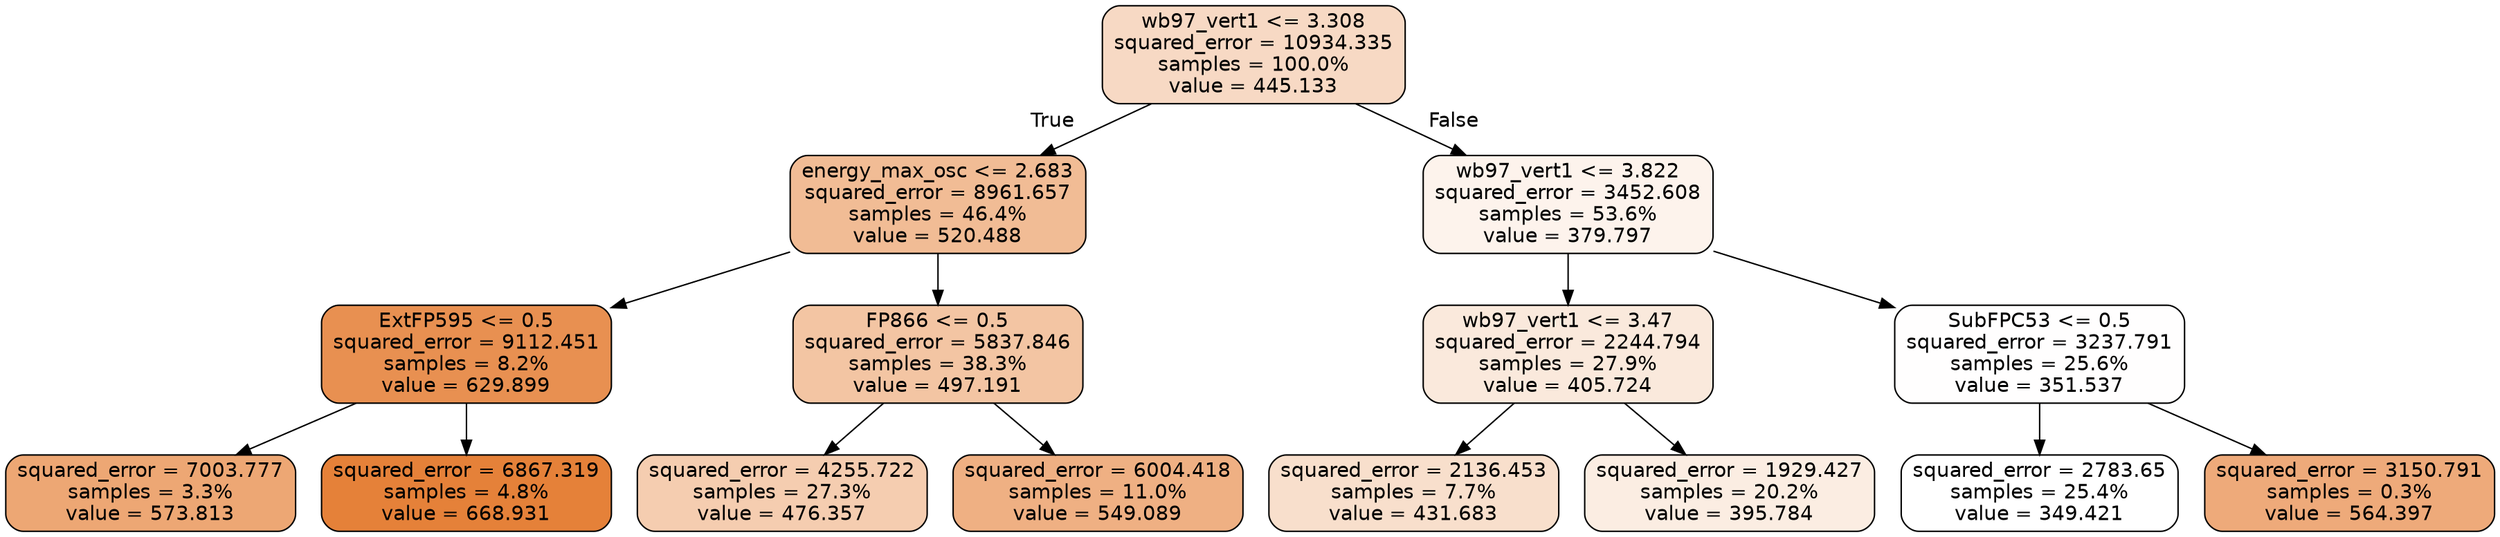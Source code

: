 digraph Tree {
node [shape=box, style="filled, rounded", color="black", fontname="helvetica"] ;
edge [fontname="helvetica"] ;
0 [label="wb97_vert1 <= 3.308\nsquared_error = 10934.335\nsamples = 100.0%\nvalue = 445.133", fillcolor="#f7d9c4"] ;
1 [label="energy_max_osc <= 2.683\nsquared_error = 8961.657\nsamples = 46.4%\nvalue = 520.488", fillcolor="#f1bc95"] ;
0 -> 1 [labeldistance=2.5, labelangle=45, headlabel="True"] ;
2 [label="ExtFP595 <= 0.5\nsquared_error = 9112.451\nsamples = 8.2%\nvalue = 629.899", fillcolor="#e89051"] ;
1 -> 2 ;
3 [label="squared_error = 7003.777\nsamples = 3.3%\nvalue = 573.813", fillcolor="#eda774"] ;
2 -> 3 ;
4 [label="squared_error = 6867.319\nsamples = 4.8%\nvalue = 668.931", fillcolor="#e58139"] ;
2 -> 4 ;
5 [label="FP866 <= 0.5\nsquared_error = 5837.846\nsamples = 38.3%\nvalue = 497.191", fillcolor="#f3c5a3"] ;
1 -> 5 ;
6 [label="squared_error = 4255.722\nsamples = 27.3%\nvalue = 476.357", fillcolor="#f5cdb0"] ;
5 -> 6 ;
7 [label="squared_error = 6004.418\nsamples = 11.0%\nvalue = 549.089", fillcolor="#efb083"] ;
5 -> 7 ;
8 [label="wb97_vert1 <= 3.822\nsquared_error = 3452.608\nsamples = 53.6%\nvalue = 379.797", fillcolor="#fdf3ec"] ;
0 -> 8 [labeldistance=2.5, labelangle=-45, headlabel="False"] ;
9 [label="wb97_vert1 <= 3.47\nsquared_error = 2244.794\nsamples = 27.9%\nvalue = 405.724", fillcolor="#fae9dc"] ;
8 -> 9 ;
10 [label="squared_error = 2136.453\nsamples = 7.7%\nvalue = 431.683", fillcolor="#f8dfcc"] ;
9 -> 10 ;
11 [label="squared_error = 1929.427\nsamples = 20.2%\nvalue = 395.784", fillcolor="#fbede2"] ;
9 -> 11 ;
12 [label="SubFPC53 <= 0.5\nsquared_error = 3237.791\nsamples = 25.6%\nvalue = 351.537", fillcolor="#fffefe"] ;
8 -> 12 ;
13 [label="squared_error = 2783.65\nsamples = 25.4%\nvalue = 349.421", fillcolor="#ffffff"] ;
12 -> 13 ;
14 [label="squared_error = 3150.791\nsamples = 0.3%\nvalue = 564.397", fillcolor="#eeaa7a"] ;
12 -> 14 ;
}